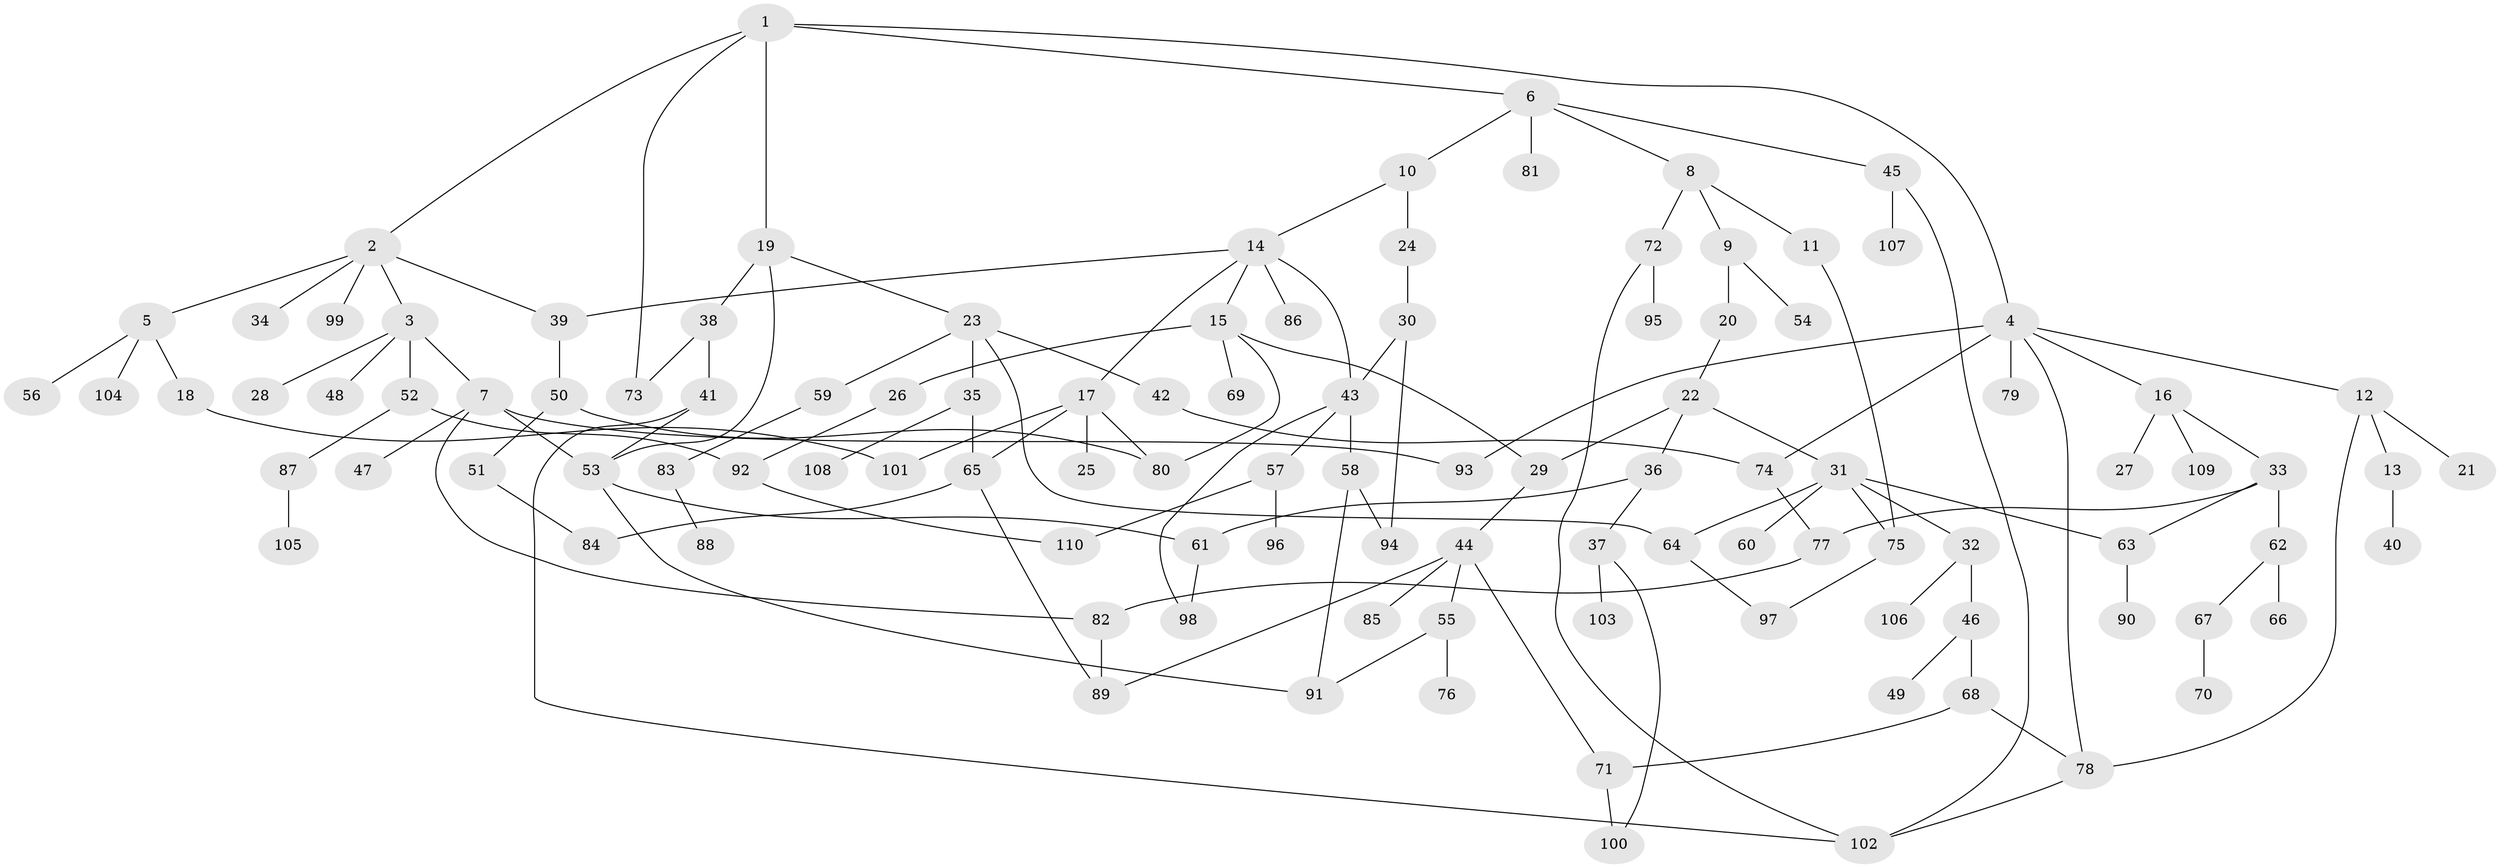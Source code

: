 // coarse degree distribution, {4: 0.26785714285714285, 5: 0.125, 3: 0.125, 2: 0.30357142857142855, 1: 0.14285714285714285, 8: 0.017857142857142856, 6: 0.017857142857142856}
// Generated by graph-tools (version 1.1) at 2025/48/03/04/25 22:48:56]
// undirected, 110 vertices, 144 edges
graph export_dot {
  node [color=gray90,style=filled];
  1;
  2;
  3;
  4;
  5;
  6;
  7;
  8;
  9;
  10;
  11;
  12;
  13;
  14;
  15;
  16;
  17;
  18;
  19;
  20;
  21;
  22;
  23;
  24;
  25;
  26;
  27;
  28;
  29;
  30;
  31;
  32;
  33;
  34;
  35;
  36;
  37;
  38;
  39;
  40;
  41;
  42;
  43;
  44;
  45;
  46;
  47;
  48;
  49;
  50;
  51;
  52;
  53;
  54;
  55;
  56;
  57;
  58;
  59;
  60;
  61;
  62;
  63;
  64;
  65;
  66;
  67;
  68;
  69;
  70;
  71;
  72;
  73;
  74;
  75;
  76;
  77;
  78;
  79;
  80;
  81;
  82;
  83;
  84;
  85;
  86;
  87;
  88;
  89;
  90;
  91;
  92;
  93;
  94;
  95;
  96;
  97;
  98;
  99;
  100;
  101;
  102;
  103;
  104;
  105;
  106;
  107;
  108;
  109;
  110;
  1 -- 2;
  1 -- 4;
  1 -- 6;
  1 -- 19;
  1 -- 73;
  2 -- 3;
  2 -- 5;
  2 -- 34;
  2 -- 39;
  2 -- 99;
  3 -- 7;
  3 -- 28;
  3 -- 48;
  3 -- 52;
  4 -- 12;
  4 -- 16;
  4 -- 79;
  4 -- 78;
  4 -- 93;
  4 -- 74;
  5 -- 18;
  5 -- 56;
  5 -- 104;
  6 -- 8;
  6 -- 10;
  6 -- 45;
  6 -- 81;
  7 -- 47;
  7 -- 53;
  7 -- 82;
  7 -- 93;
  8 -- 9;
  8 -- 11;
  8 -- 72;
  9 -- 20;
  9 -- 54;
  10 -- 14;
  10 -- 24;
  11 -- 75;
  12 -- 13;
  12 -- 21;
  12 -- 78;
  13 -- 40;
  14 -- 15;
  14 -- 17;
  14 -- 43;
  14 -- 86;
  14 -- 39;
  15 -- 26;
  15 -- 69;
  15 -- 80;
  15 -- 29;
  16 -- 27;
  16 -- 33;
  16 -- 109;
  17 -- 25;
  17 -- 65;
  17 -- 101;
  17 -- 80;
  18 -- 101;
  19 -- 23;
  19 -- 38;
  19 -- 53;
  20 -- 22;
  22 -- 29;
  22 -- 31;
  22 -- 36;
  23 -- 35;
  23 -- 42;
  23 -- 59;
  23 -- 64;
  24 -- 30;
  26 -- 92;
  29 -- 44;
  30 -- 94;
  30 -- 43;
  31 -- 32;
  31 -- 60;
  31 -- 75;
  31 -- 64;
  31 -- 63;
  32 -- 46;
  32 -- 106;
  33 -- 62;
  33 -- 63;
  33 -- 77;
  35 -- 108;
  35 -- 65;
  36 -- 37;
  36 -- 61;
  37 -- 100;
  37 -- 103;
  38 -- 41;
  38 -- 73;
  39 -- 50;
  41 -- 102;
  41 -- 53;
  42 -- 74;
  43 -- 57;
  43 -- 58;
  43 -- 98;
  44 -- 55;
  44 -- 71;
  44 -- 85;
  44 -- 89;
  45 -- 107;
  45 -- 102;
  46 -- 49;
  46 -- 68;
  50 -- 51;
  50 -- 80;
  51 -- 84;
  52 -- 87;
  52 -- 92;
  53 -- 91;
  53 -- 61;
  55 -- 76;
  55 -- 91;
  57 -- 96;
  57 -- 110;
  58 -- 94;
  58 -- 91;
  59 -- 83;
  61 -- 98;
  62 -- 66;
  62 -- 67;
  63 -- 90;
  64 -- 97;
  65 -- 84;
  65 -- 89;
  67 -- 70;
  68 -- 78;
  68 -- 71;
  71 -- 100;
  72 -- 95;
  72 -- 102;
  74 -- 77;
  75 -- 97;
  77 -- 82;
  78 -- 102;
  82 -- 89;
  83 -- 88;
  87 -- 105;
  92 -- 110;
}
